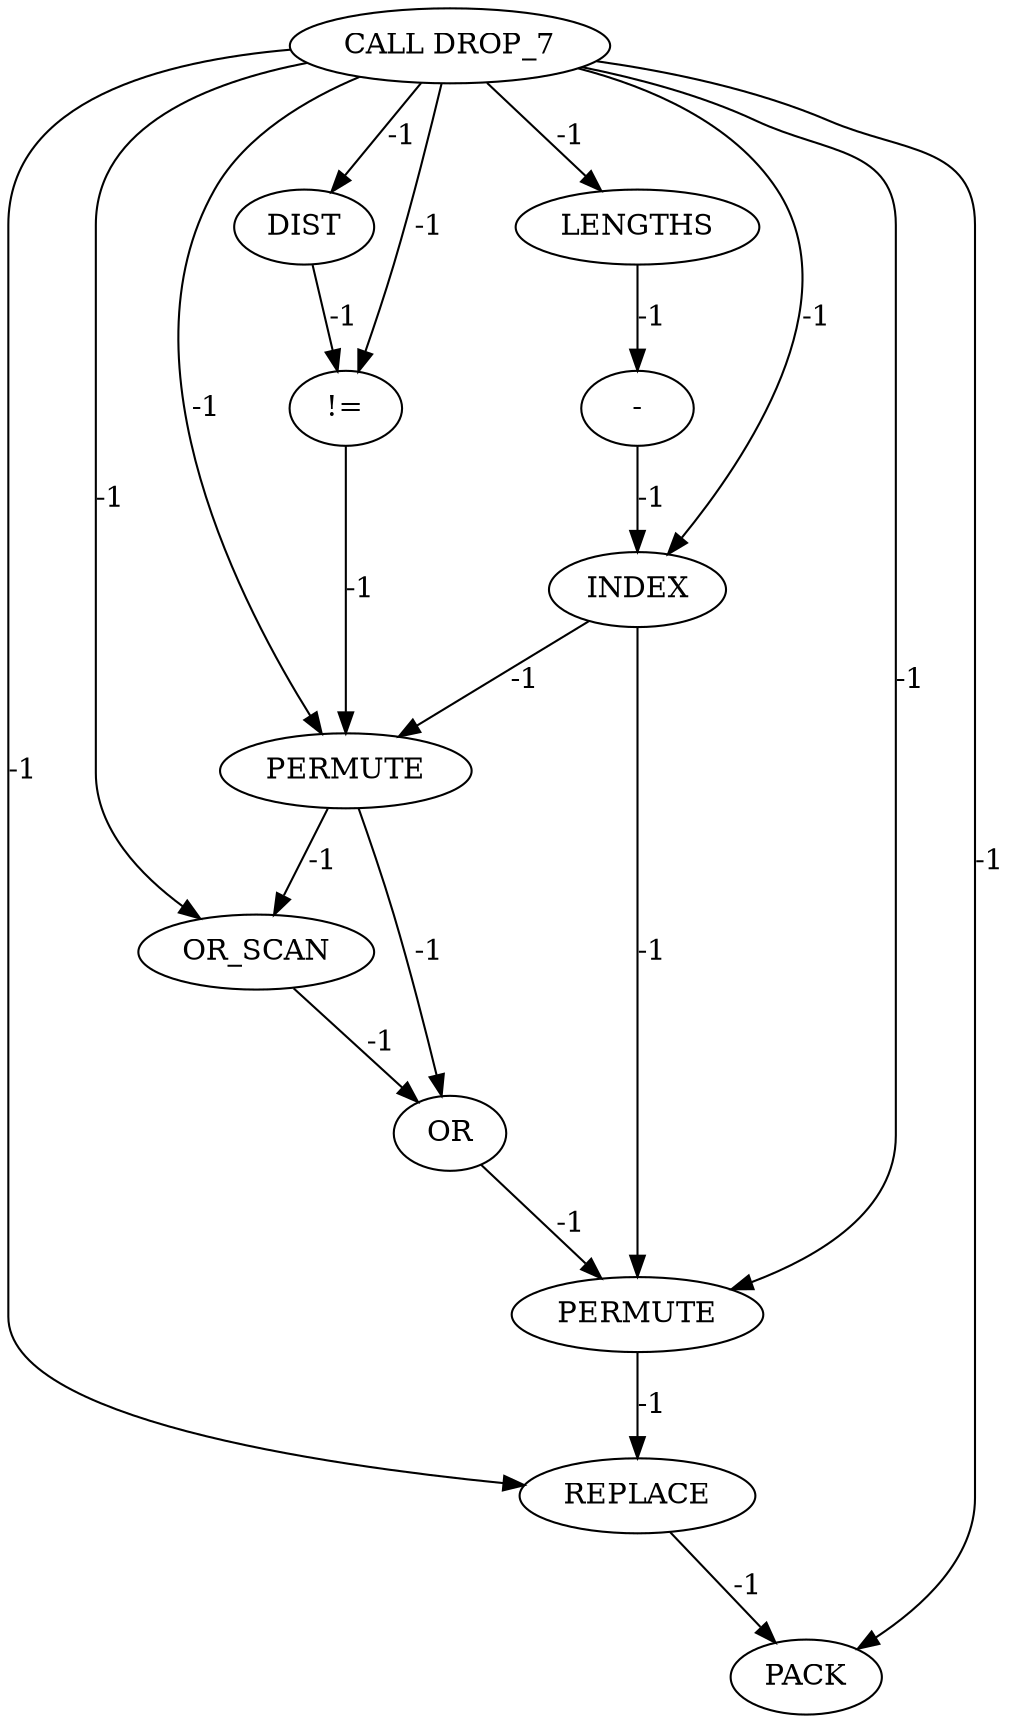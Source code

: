 digraph {
	maximal_independent_set_large_rl_INST_4568 [label=REPLACE cost=0]
	maximal_independent_set_large_rl_INST_4524 [label=OR_SCAN cost=0]
	maximal_independent_set_large_rl_INST_4520 [label=PERMUTE cost=0]
	maximal_independent_set_large_rl_INST_4585 [label=PACK cost=0]
	maximal_independent_set_large_rl_INST_4498 [label="!=" cost=0]
	maximal_independent_set_large_rl_INST_4512 [label=INDEX cost=0]
	maximal_independent_set_large_rl_INST_4502 [label=LENGTHS cost=0]
	maximal_independent_set_large_rl_INST_4559 [label=PERMUTE cost=0]
	maximal_independent_set_large_rl_INST_4537 [label=OR cost=0]
	maximal_independent_set_large_rl_INST_1179 [label="CALL DROP_7" cost=0]
	maximal_independent_set_large_rl_INST_4495 [label=DIST cost=0]
	maximal_independent_set_large_rl_INST_4504 [label="-" cost=0]
	maximal_independent_set_large_rl_INST_4568 -> maximal_independent_set_large_rl_INST_4585 [label=-1 cost=-1]
	maximal_independent_set_large_rl_INST_4524 -> maximal_independent_set_large_rl_INST_4537 [label=-1 cost=-1]
	maximal_independent_set_large_rl_INST_4520 -> maximal_independent_set_large_rl_INST_4524 [label=-1 cost=-1]
	maximal_independent_set_large_rl_INST_4520 -> maximal_independent_set_large_rl_INST_4537 [label=-1 cost=-1]
	maximal_independent_set_large_rl_INST_4498 -> maximal_independent_set_large_rl_INST_4520 [label=-1 cost=-1]
	maximal_independent_set_large_rl_INST_4512 -> maximal_independent_set_large_rl_INST_4520 [label=-1 cost=-1]
	maximal_independent_set_large_rl_INST_4512 -> maximal_independent_set_large_rl_INST_4559 [label=-1 cost=-1]
	maximal_independent_set_large_rl_INST_4502 -> maximal_independent_set_large_rl_INST_4504 [label=-1 cost=-1]
	maximal_independent_set_large_rl_INST_4559 -> maximal_independent_set_large_rl_INST_4568 [label=-1 cost=-1]
	maximal_independent_set_large_rl_INST_4537 -> maximal_independent_set_large_rl_INST_4559 [label=-1 cost=-1]
	maximal_independent_set_large_rl_INST_1179 -> maximal_independent_set_large_rl_INST_4495 [label=-1 cost=-1]
	maximal_independent_set_large_rl_INST_1179 -> maximal_independent_set_large_rl_INST_4498 [label=-1 cost=-1]
	maximal_independent_set_large_rl_INST_1179 -> maximal_independent_set_large_rl_INST_4502 [label=-1 cost=-1]
	maximal_independent_set_large_rl_INST_1179 -> maximal_independent_set_large_rl_INST_4512 [label=-1 cost=-1]
	maximal_independent_set_large_rl_INST_1179 -> maximal_independent_set_large_rl_INST_4520 [label=-1 cost=-1]
	maximal_independent_set_large_rl_INST_1179 -> maximal_independent_set_large_rl_INST_4524 [label=-1 cost=-1]
	maximal_independent_set_large_rl_INST_1179 -> maximal_independent_set_large_rl_INST_4559 [label=-1 cost=-1]
	maximal_independent_set_large_rl_INST_1179 -> maximal_independent_set_large_rl_INST_4568 [label=-1 cost=-1]
	maximal_independent_set_large_rl_INST_1179 -> maximal_independent_set_large_rl_INST_4585 [label=-1 cost=-1]
	maximal_independent_set_large_rl_INST_4495 -> maximal_independent_set_large_rl_INST_4498 [label=-1 cost=-1]
	maximal_independent_set_large_rl_INST_4504 -> maximal_independent_set_large_rl_INST_4512 [label=-1 cost=-1]
}
